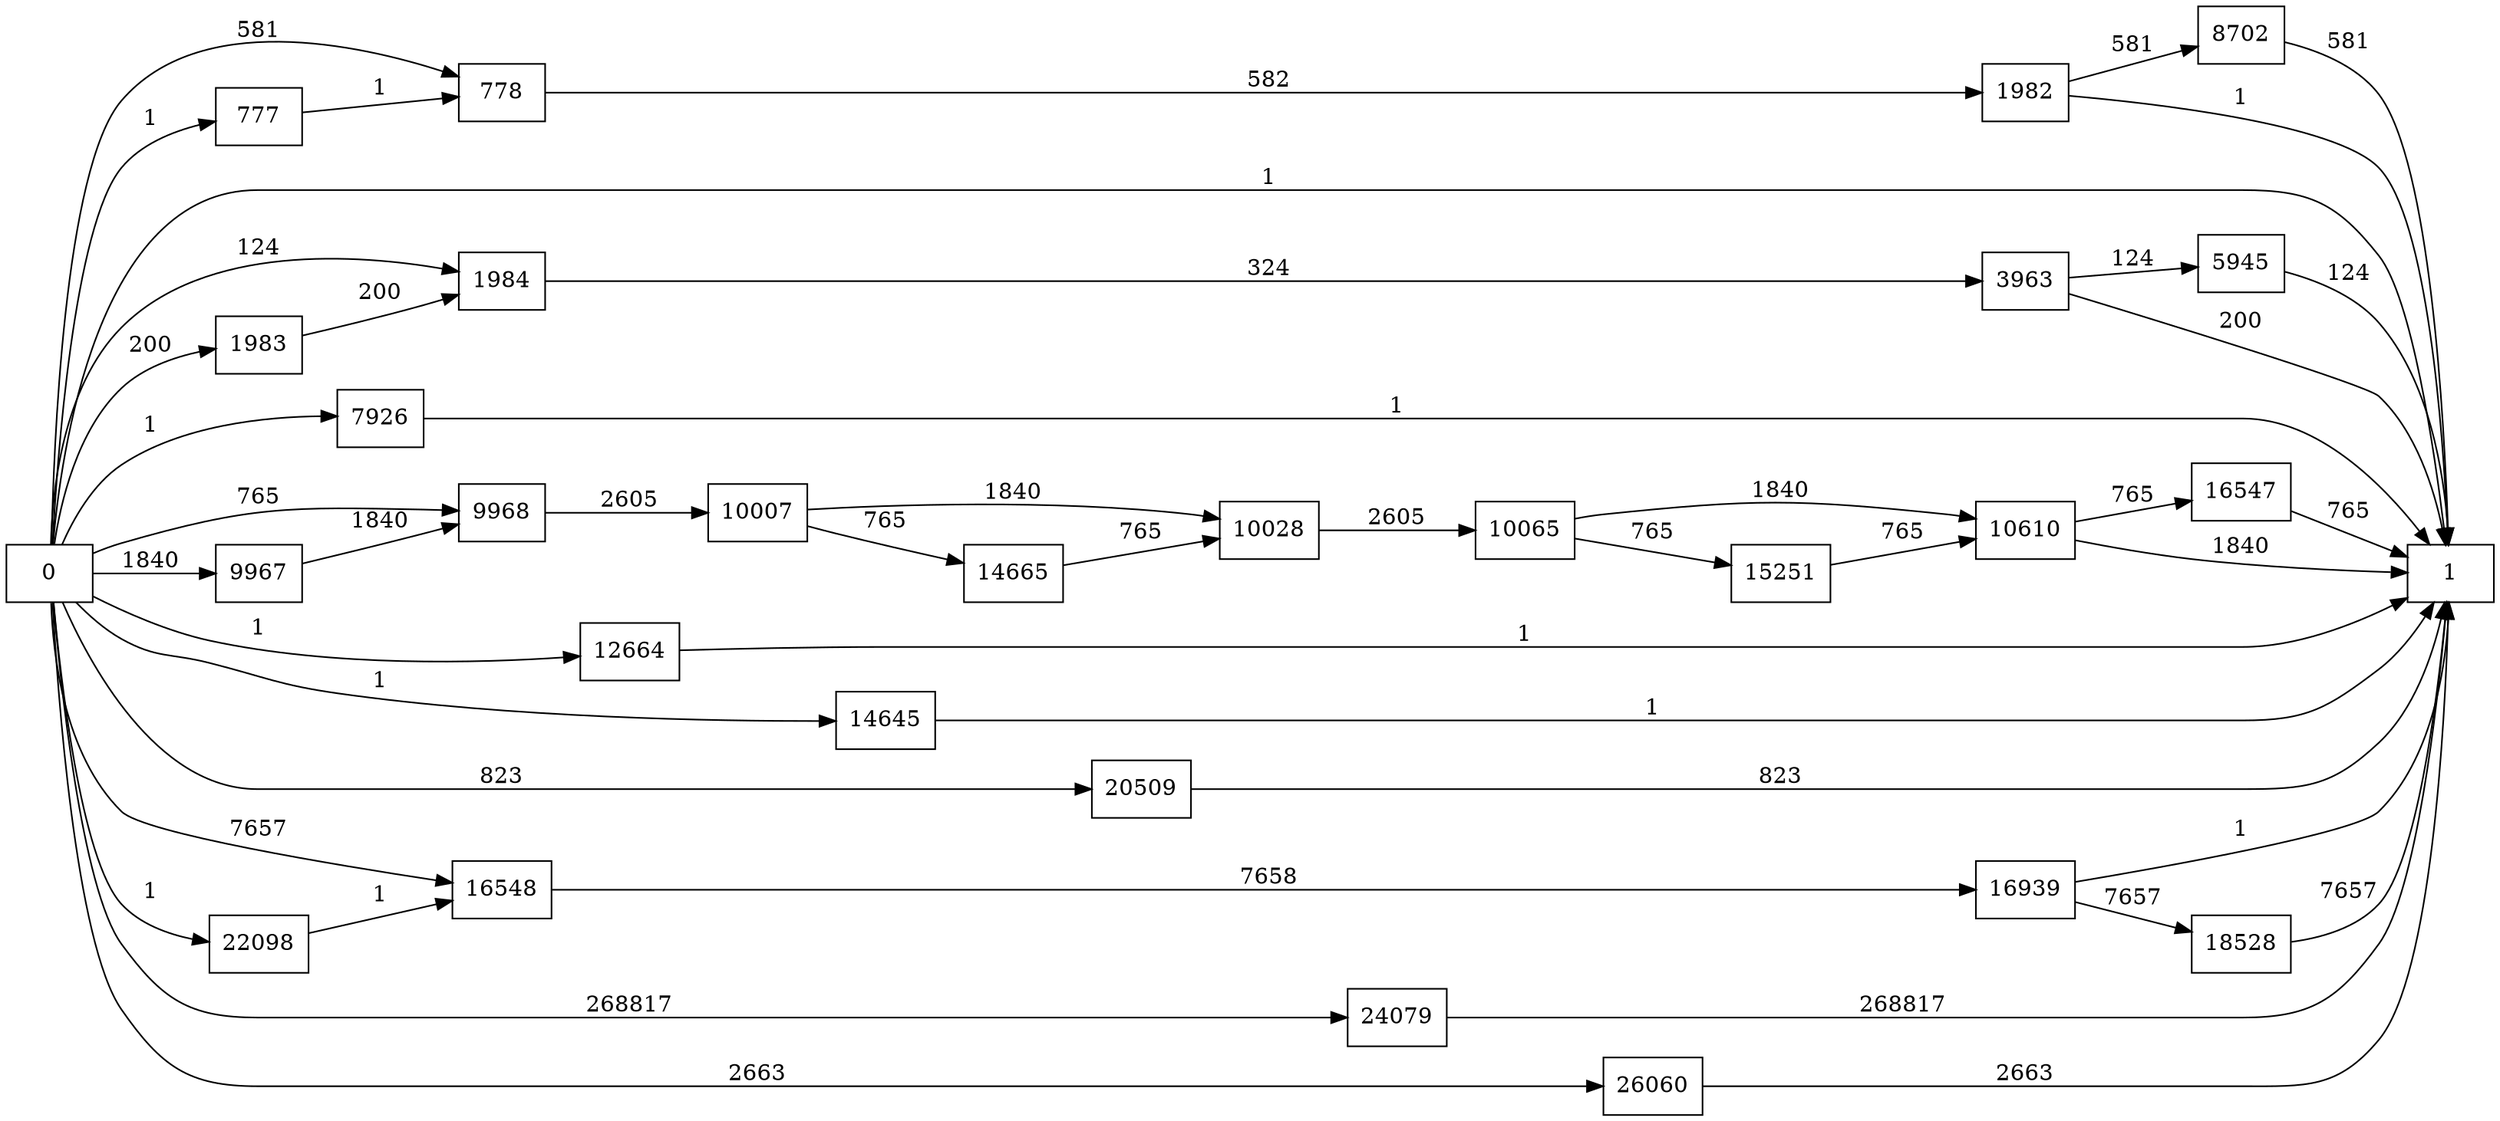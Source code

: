 digraph {
	graph [rankdir=LR]
	node [shape=rectangle]
	777 -> 778 [label=1]
	778 -> 1982 [label=582]
	1982 -> 1 [label=1]
	1982 -> 8702 [label=581]
	1983 -> 1984 [label=200]
	1984 -> 3963 [label=324]
	3963 -> 5945 [label=124]
	3963 -> 1 [label=200]
	5945 -> 1 [label=124]
	7926 -> 1 [label=1]
	8702 -> 1 [label=581]
	9967 -> 9968 [label=1840]
	9968 -> 10007 [label=2605]
	10007 -> 10028 [label=1840]
	10007 -> 14665 [label=765]
	10028 -> 10065 [label=2605]
	10065 -> 10610 [label=1840]
	10065 -> 15251 [label=765]
	10610 -> 1 [label=1840]
	10610 -> 16547 [label=765]
	12664 -> 1 [label=1]
	14645 -> 1 [label=1]
	14665 -> 10028 [label=765]
	15251 -> 10610 [label=765]
	16547 -> 1 [label=765]
	16548 -> 16939 [label=7658]
	16939 -> 1 [label=1]
	16939 -> 18528 [label=7657]
	18528 -> 1 [label=7657]
	20509 -> 1 [label=823]
	22098 -> 16548 [label=1]
	24079 -> 1 [label=268817]
	26060 -> 1 [label=2663]
	0 -> 1983 [label=200]
	0 -> 1984 [label=124]
	0 -> 778 [label=581]
	0 -> 9968 [label=765]
	0 -> 16548 [label=7657]
	0 -> 777 [label=1]
	0 -> 1 [label=1]
	0 -> 7926 [label=1]
	0 -> 9967 [label=1840]
	0 -> 12664 [label=1]
	0 -> 14645 [label=1]
	0 -> 20509 [label=823]
	0 -> 22098 [label=1]
	0 -> 24079 [label=268817]
	0 -> 26060 [label=2663]
}
